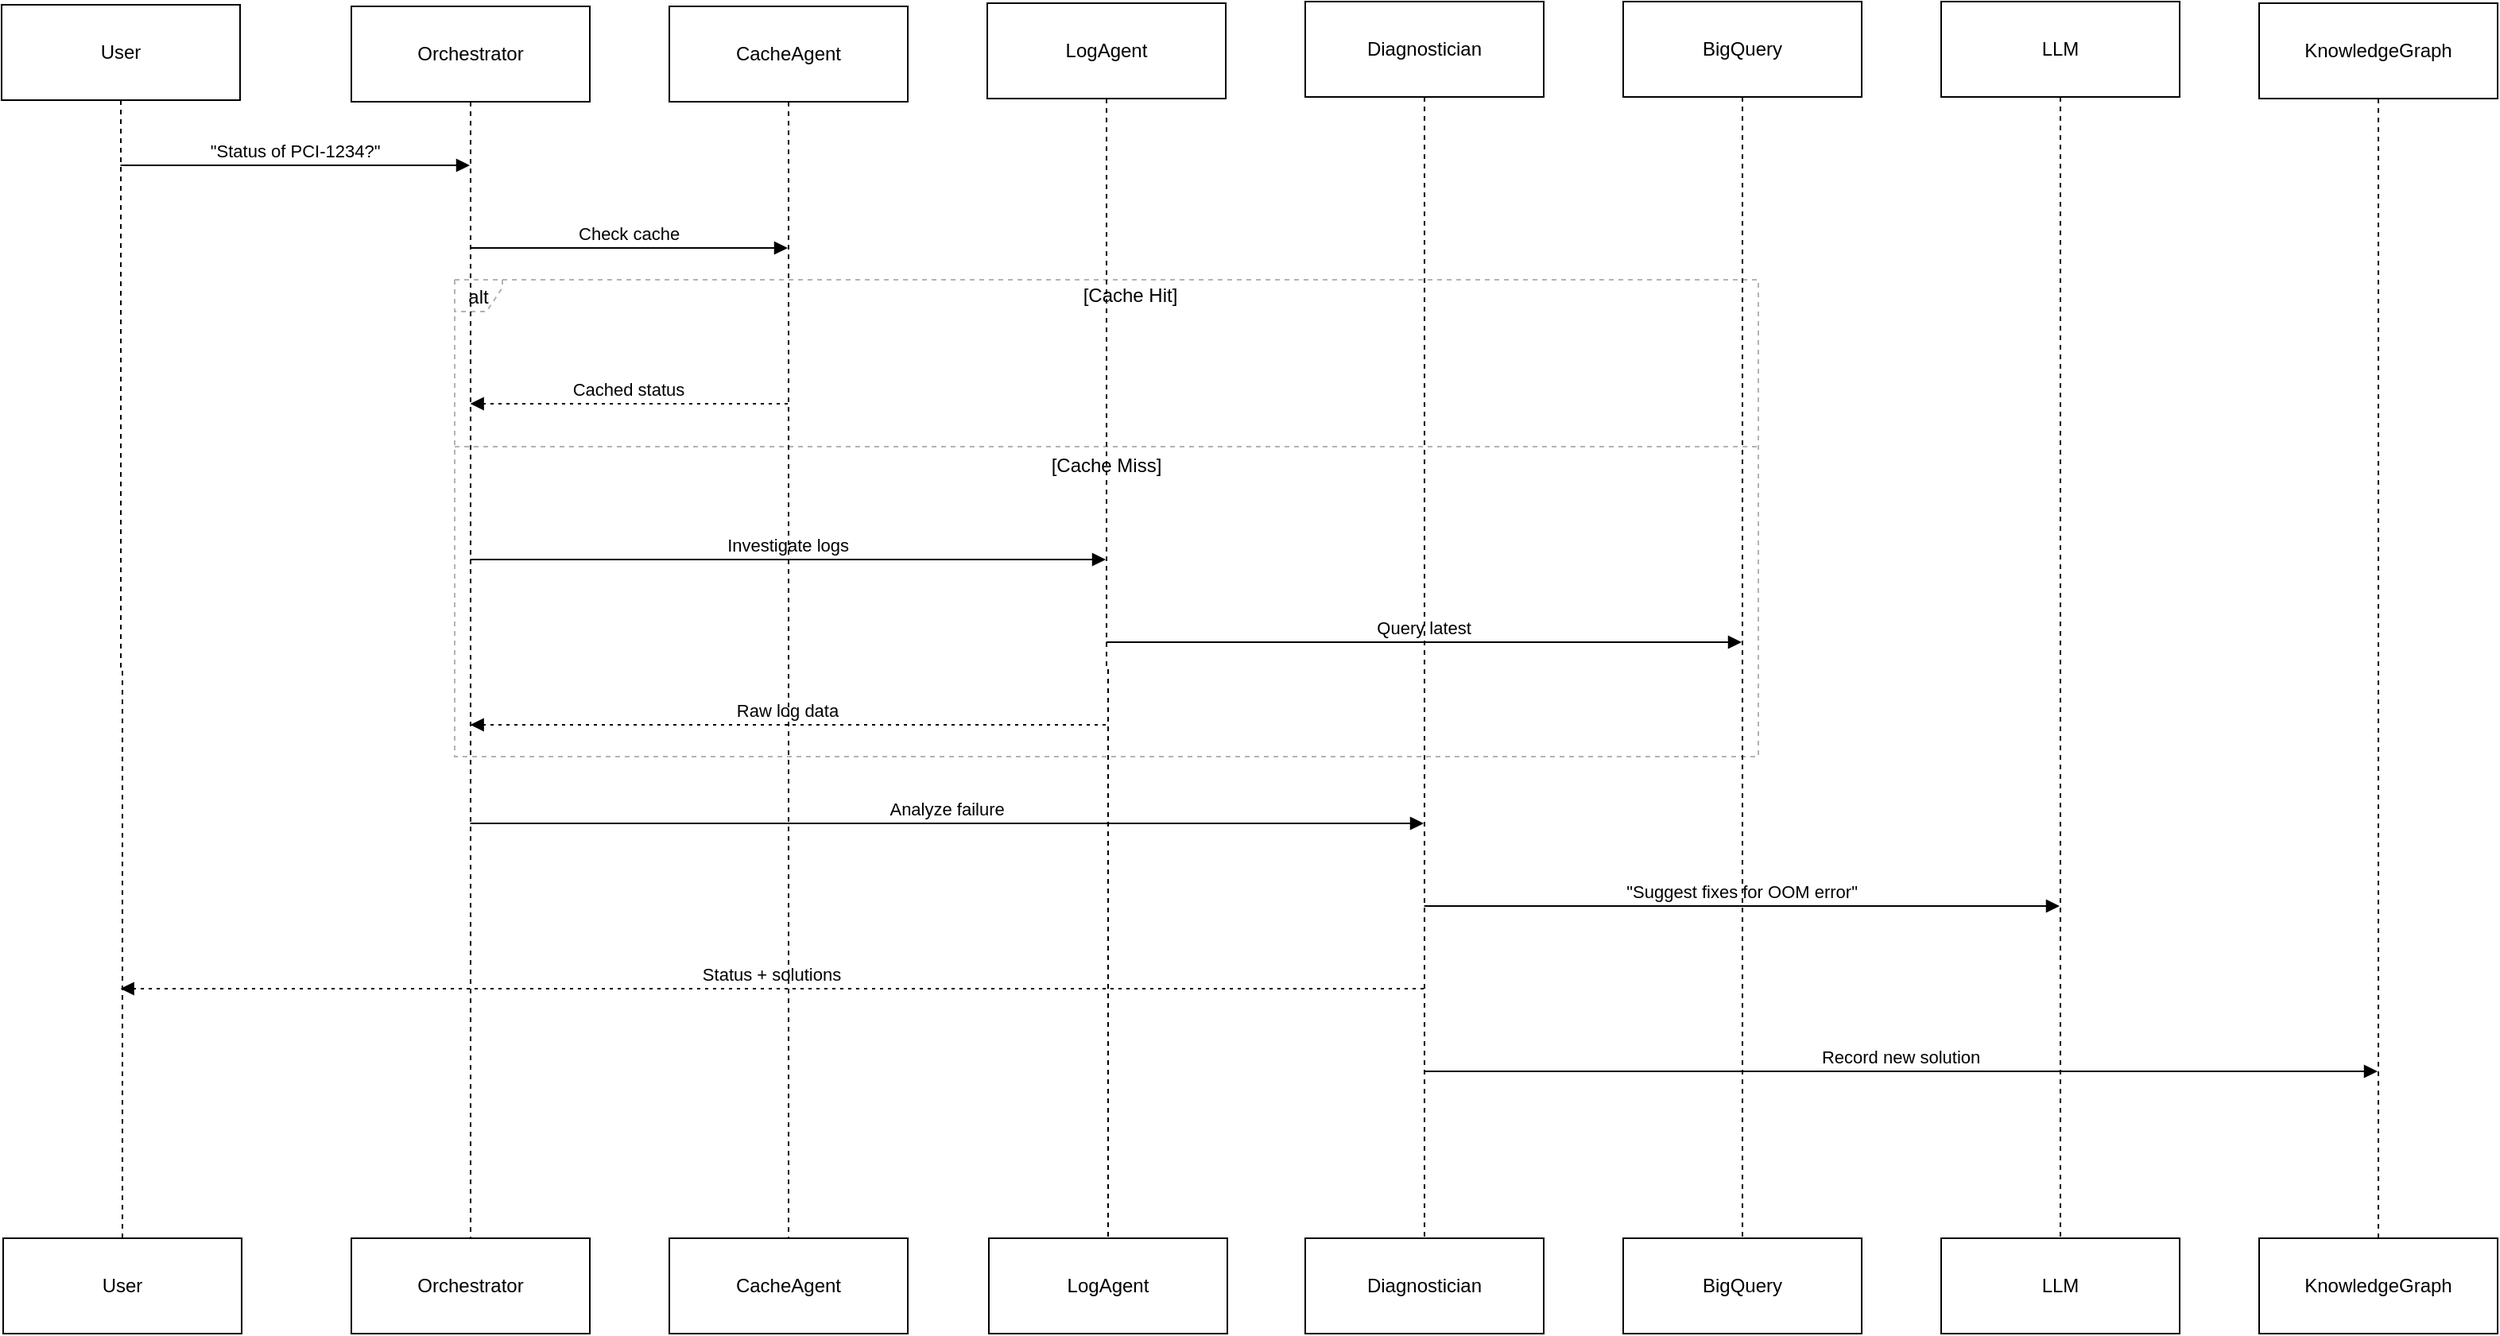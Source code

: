 <mxfile version="21.6.8" type="device">
  <diagram name="Page-1" id="dCBXekfdhKa9mS7SUgW9">
    <mxGraphModel dx="1430" dy="826" grid="1" gridSize="10" guides="1" tooltips="1" connect="1" arrows="1" fold="1" page="1" pageScale="1" pageWidth="850" pageHeight="1100" math="0" shadow="0">
      <root>
        <mxCell id="0" />
        <mxCell id="1" parent="0" />
        <mxCell id="d-aaJxzrqzA8ms9RbFcY-9" value="alt" style="shape=umlFrame;dashed=1;pointerEvents=0;dropTarget=0;strokeColor=#B3B3B3;height=20;width=30" vertex="1" parent="1">
          <mxGeometry x="305" y="199" width="820" height="300" as="geometry" />
        </mxCell>
        <mxCell id="d-aaJxzrqzA8ms9RbFcY-10" value="[Cache Hit]" style="text;strokeColor=none;fillColor=none;align=center;verticalAlign=middle;whiteSpace=wrap;" vertex="1" parent="d-aaJxzrqzA8ms9RbFcY-9">
          <mxGeometry x="30" width="790" height="20" as="geometry" />
        </mxCell>
        <mxCell id="d-aaJxzrqzA8ms9RbFcY-11" value="[Cache Miss]" style="shape=line;dashed=1;whiteSpace=wrap;verticalAlign=top;labelPosition=center;verticalLabelPosition=middle;align=center;strokeColor=#B3B3B3;" vertex="1" parent="d-aaJxzrqzA8ms9RbFcY-9">
          <mxGeometry y="103" width="820" height="4" as="geometry" />
        </mxCell>
        <mxCell id="d-aaJxzrqzA8ms9RbFcY-12" value="&quot;Status of PCI-1234?&quot;" style="verticalAlign=bottom;endArrow=block;edgeStyle=elbowEdgeStyle;elbow=vertical;curved=0;rounded=0;" edge="1" parent="1">
          <mxGeometry relative="1" as="geometry">
            <Array as="points">
              <mxPoint x="215" y="127" />
            </Array>
            <mxPoint x="94.81" y="127" as="sourcePoint" />
            <mxPoint x="314.5" y="127" as="targetPoint" />
          </mxGeometry>
        </mxCell>
        <mxCell id="d-aaJxzrqzA8ms9RbFcY-13" value="Check cache" style="verticalAlign=bottom;endArrow=block;edgeStyle=elbowEdgeStyle;elbow=vertical;curved=0;rounded=0;" edge="1" parent="1">
          <mxGeometry relative="1" as="geometry">
            <Array as="points">
              <mxPoint x="425" y="179" />
            </Array>
            <mxPoint x="314.81" y="179" as="sourcePoint" />
            <mxPoint x="514.5" y="179" as="targetPoint" />
          </mxGeometry>
        </mxCell>
        <mxCell id="d-aaJxzrqzA8ms9RbFcY-14" value="Cached status" style="verticalAlign=bottom;endArrow=block;edgeStyle=elbowEdgeStyle;elbow=vertical;curved=0;rounded=0;dashed=1;dashPattern=2 3;" edge="1" parent="1">
          <mxGeometry relative="1" as="geometry">
            <Array as="points">
              <mxPoint x="425" y="277" />
            </Array>
            <mxPoint x="514.5" y="277" as="sourcePoint" />
            <mxPoint x="314.81" y="277" as="targetPoint" />
          </mxGeometry>
        </mxCell>
        <mxCell id="d-aaJxzrqzA8ms9RbFcY-15" value="Investigate logs" style="verticalAlign=bottom;endArrow=block;edgeStyle=elbowEdgeStyle;elbow=vertical;curved=0;rounded=0;" edge="1" parent="1">
          <mxGeometry relative="1" as="geometry">
            <Array as="points">
              <mxPoint x="525" y="375" />
            </Array>
            <mxPoint x="314.81" y="375" as="sourcePoint" />
            <mxPoint x="714.5" y="375" as="targetPoint" />
          </mxGeometry>
        </mxCell>
        <mxCell id="d-aaJxzrqzA8ms9RbFcY-16" value="Query latest" style="verticalAlign=bottom;endArrow=block;edgeStyle=elbowEdgeStyle;elbow=vertical;curved=0;rounded=0;" edge="1" parent="1">
          <mxGeometry relative="1" as="geometry">
            <Array as="points">
              <mxPoint x="925" y="427" />
            </Array>
            <mxPoint x="714.81" y="427" as="sourcePoint" />
            <mxPoint x="1114.5" y="427" as="targetPoint" />
          </mxGeometry>
        </mxCell>
        <mxCell id="d-aaJxzrqzA8ms9RbFcY-17" value="Raw log data" style="verticalAlign=bottom;endArrow=block;edgeStyle=elbowEdgeStyle;elbow=vertical;curved=0;rounded=0;dashed=1;dashPattern=2 3;" edge="1" parent="1">
          <mxGeometry relative="1" as="geometry">
            <Array as="points">
              <mxPoint x="525" y="479" />
            </Array>
            <mxPoint x="714.5" y="479" as="sourcePoint" />
            <mxPoint x="314.81" y="479" as="targetPoint" />
          </mxGeometry>
        </mxCell>
        <mxCell id="d-aaJxzrqzA8ms9RbFcY-18" value="Analyze failure" style="verticalAlign=bottom;endArrow=block;edgeStyle=elbowEdgeStyle;elbow=vertical;curved=0;rounded=0;" edge="1" parent="1">
          <mxGeometry relative="1" as="geometry">
            <Array as="points">
              <mxPoint x="625" y="541" />
            </Array>
            <mxPoint x="314.81" y="541" as="sourcePoint" />
            <mxPoint x="914.5" y="541" as="targetPoint" />
          </mxGeometry>
        </mxCell>
        <mxCell id="d-aaJxzrqzA8ms9RbFcY-19" value="&quot;Suggest fixes for OOM error&quot;" style="verticalAlign=bottom;endArrow=block;edgeStyle=elbowEdgeStyle;elbow=vertical;curved=0;rounded=0;" edge="1" parent="1">
          <mxGeometry relative="1" as="geometry">
            <Array as="points">
              <mxPoint x="1125" y="593" />
            </Array>
            <mxPoint x="914.81" y="593.0" as="sourcePoint" />
            <mxPoint x="1314.5" y="593.0" as="targetPoint" />
          </mxGeometry>
        </mxCell>
        <mxCell id="d-aaJxzrqzA8ms9RbFcY-20" value="Status + solutions" style="verticalAlign=bottom;endArrow=block;edgeStyle=elbowEdgeStyle;elbow=vertical;curved=0;rounded=0;dashed=1;dashPattern=2 3;" edge="1" parent="1">
          <mxGeometry relative="1" as="geometry">
            <Array as="points">
              <mxPoint x="515" y="645" />
            </Array>
            <mxPoint x="914.5" y="645" as="sourcePoint" />
            <mxPoint x="94.81" y="645" as="targetPoint" />
          </mxGeometry>
        </mxCell>
        <mxCell id="d-aaJxzrqzA8ms9RbFcY-21" value="Record new solution" style="verticalAlign=bottom;endArrow=block;edgeStyle=elbowEdgeStyle;elbow=vertical;curved=0;rounded=0;" edge="1" parent="1">
          <mxGeometry relative="1" as="geometry">
            <Array as="points">
              <mxPoint x="1225" y="697" />
            </Array>
            <mxPoint x="914.81" y="697" as="sourcePoint" />
            <mxPoint x="1514.5" y="697" as="targetPoint" />
          </mxGeometry>
        </mxCell>
        <mxCell id="d-aaJxzrqzA8ms9RbFcY-24" style="edgeStyle=orthogonalEdgeStyle;rounded=0;orthogonalLoop=1;jettySize=auto;html=1;dashed=1;endArrow=none;endFill=0;" edge="1" parent="1" source="d-aaJxzrqzA8ms9RbFcY-22" target="d-aaJxzrqzA8ms9RbFcY-23">
          <mxGeometry relative="1" as="geometry" />
        </mxCell>
        <mxCell id="d-aaJxzrqzA8ms9RbFcY-22" value="User" style="rounded=0;whiteSpace=wrap;html=1;" vertex="1" parent="1">
          <mxGeometry x="20" y="26" width="150" height="60" as="geometry" />
        </mxCell>
        <mxCell id="d-aaJxzrqzA8ms9RbFcY-23" value="User" style="rounded=0;whiteSpace=wrap;html=1;" vertex="1" parent="1">
          <mxGeometry x="21" y="802" width="150" height="60" as="geometry" />
        </mxCell>
        <mxCell id="d-aaJxzrqzA8ms9RbFcY-27" style="edgeStyle=orthogonalEdgeStyle;rounded=0;orthogonalLoop=1;jettySize=auto;html=1;dashed=1;endArrow=none;endFill=0;" edge="1" parent="1" source="d-aaJxzrqzA8ms9RbFcY-25" target="d-aaJxzrqzA8ms9RbFcY-26">
          <mxGeometry relative="1" as="geometry" />
        </mxCell>
        <mxCell id="d-aaJxzrqzA8ms9RbFcY-25" value="Orchestrator" style="rounded=0;whiteSpace=wrap;html=1;" vertex="1" parent="1">
          <mxGeometry x="240" y="27" width="150" height="60" as="geometry" />
        </mxCell>
        <mxCell id="d-aaJxzrqzA8ms9RbFcY-26" value="Orchestrator" style="rounded=0;whiteSpace=wrap;html=1;" vertex="1" parent="1">
          <mxGeometry x="240" y="802" width="150" height="60" as="geometry" />
        </mxCell>
        <mxCell id="d-aaJxzrqzA8ms9RbFcY-30" style="edgeStyle=orthogonalEdgeStyle;rounded=0;orthogonalLoop=1;jettySize=auto;html=1;dashed=1;endArrow=none;endFill=0;" edge="1" parent="1" source="d-aaJxzrqzA8ms9RbFcY-28" target="d-aaJxzrqzA8ms9RbFcY-29">
          <mxGeometry relative="1" as="geometry" />
        </mxCell>
        <mxCell id="d-aaJxzrqzA8ms9RbFcY-28" value="CacheAgent" style="rounded=0;whiteSpace=wrap;html=1;" vertex="1" parent="1">
          <mxGeometry x="440" y="27" width="150" height="60" as="geometry" />
        </mxCell>
        <mxCell id="d-aaJxzrqzA8ms9RbFcY-29" value="CacheAgent" style="rounded=0;whiteSpace=wrap;html=1;" vertex="1" parent="1">
          <mxGeometry x="440" y="802" width="150" height="60" as="geometry" />
        </mxCell>
        <mxCell id="d-aaJxzrqzA8ms9RbFcY-33" style="edgeStyle=orthogonalEdgeStyle;rounded=0;orthogonalLoop=1;jettySize=auto;html=1;dashed=1;endArrow=none;endFill=0;" edge="1" parent="1" source="d-aaJxzrqzA8ms9RbFcY-31" target="d-aaJxzrqzA8ms9RbFcY-32">
          <mxGeometry relative="1" as="geometry" />
        </mxCell>
        <mxCell id="d-aaJxzrqzA8ms9RbFcY-31" value="LogAgent" style="rounded=0;whiteSpace=wrap;html=1;" vertex="1" parent="1">
          <mxGeometry x="640" y="25" width="150" height="60" as="geometry" />
        </mxCell>
        <mxCell id="d-aaJxzrqzA8ms9RbFcY-32" value="LogAgent" style="rounded=0;whiteSpace=wrap;html=1;" vertex="1" parent="1">
          <mxGeometry x="641" y="802" width="150" height="60" as="geometry" />
        </mxCell>
        <mxCell id="d-aaJxzrqzA8ms9RbFcY-37" style="edgeStyle=orthogonalEdgeStyle;rounded=0;orthogonalLoop=1;jettySize=auto;html=1;entryX=0.5;entryY=0;entryDx=0;entryDy=0;dashed=1;endArrow=none;endFill=0;" edge="1" parent="1" source="d-aaJxzrqzA8ms9RbFcY-34" target="d-aaJxzrqzA8ms9RbFcY-35">
          <mxGeometry relative="1" as="geometry" />
        </mxCell>
        <mxCell id="d-aaJxzrqzA8ms9RbFcY-34" value="Diagnostician" style="rounded=0;whiteSpace=wrap;html=1;" vertex="1" parent="1">
          <mxGeometry x="840" y="24" width="150" height="60" as="geometry" />
        </mxCell>
        <mxCell id="d-aaJxzrqzA8ms9RbFcY-35" value="Diagnostician" style="rounded=0;whiteSpace=wrap;html=1;" vertex="1" parent="1">
          <mxGeometry x="840" y="802" width="150" height="60" as="geometry" />
        </mxCell>
        <mxCell id="d-aaJxzrqzA8ms9RbFcY-40" style="edgeStyle=orthogonalEdgeStyle;rounded=0;orthogonalLoop=1;jettySize=auto;html=1;dashed=1;endArrow=none;endFill=0;" edge="1" parent="1" source="d-aaJxzrqzA8ms9RbFcY-38" target="d-aaJxzrqzA8ms9RbFcY-39">
          <mxGeometry relative="1" as="geometry" />
        </mxCell>
        <mxCell id="d-aaJxzrqzA8ms9RbFcY-38" value="BigQuery" style="rounded=0;whiteSpace=wrap;html=1;" vertex="1" parent="1">
          <mxGeometry x="1040" y="24" width="150" height="60" as="geometry" />
        </mxCell>
        <mxCell id="d-aaJxzrqzA8ms9RbFcY-39" value="BigQuery" style="rounded=0;whiteSpace=wrap;html=1;" vertex="1" parent="1">
          <mxGeometry x="1040" y="802" width="150" height="60" as="geometry" />
        </mxCell>
        <mxCell id="d-aaJxzrqzA8ms9RbFcY-43" style="edgeStyle=orthogonalEdgeStyle;rounded=0;orthogonalLoop=1;jettySize=auto;html=1;dashed=1;endArrow=none;endFill=0;" edge="1" parent="1" source="d-aaJxzrqzA8ms9RbFcY-41" target="d-aaJxzrqzA8ms9RbFcY-42">
          <mxGeometry relative="1" as="geometry" />
        </mxCell>
        <mxCell id="d-aaJxzrqzA8ms9RbFcY-41" value="LLM" style="rounded=0;whiteSpace=wrap;html=1;" vertex="1" parent="1">
          <mxGeometry x="1240" y="24" width="150" height="60" as="geometry" />
        </mxCell>
        <mxCell id="d-aaJxzrqzA8ms9RbFcY-42" value="LLM" style="rounded=0;whiteSpace=wrap;html=1;" vertex="1" parent="1">
          <mxGeometry x="1240" y="802" width="150" height="60" as="geometry" />
        </mxCell>
        <mxCell id="d-aaJxzrqzA8ms9RbFcY-46" style="edgeStyle=orthogonalEdgeStyle;rounded=0;orthogonalLoop=1;jettySize=auto;html=1;entryX=0.5;entryY=0;entryDx=0;entryDy=0;dashed=1;endArrow=none;endFill=0;" edge="1" parent="1" source="d-aaJxzrqzA8ms9RbFcY-44" target="d-aaJxzrqzA8ms9RbFcY-45">
          <mxGeometry relative="1" as="geometry" />
        </mxCell>
        <mxCell id="d-aaJxzrqzA8ms9RbFcY-44" value="KnowledgeGraph" style="rounded=0;whiteSpace=wrap;html=1;" vertex="1" parent="1">
          <mxGeometry x="1440" y="25" width="150" height="60" as="geometry" />
        </mxCell>
        <mxCell id="d-aaJxzrqzA8ms9RbFcY-45" value="KnowledgeGraph" style="rounded=0;whiteSpace=wrap;html=1;" vertex="1" parent="1">
          <mxGeometry x="1440" y="802" width="150" height="60" as="geometry" />
        </mxCell>
      </root>
    </mxGraphModel>
  </diagram>
</mxfile>
